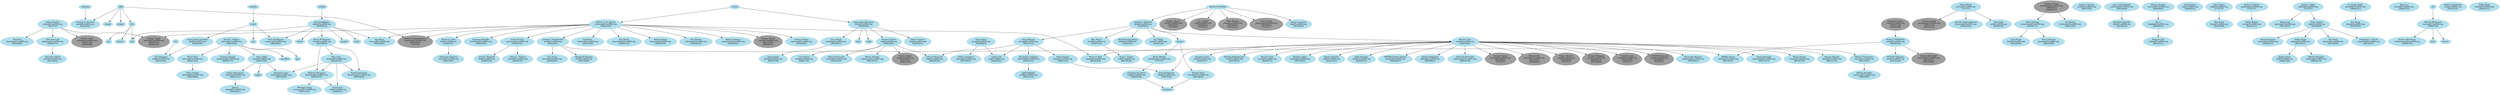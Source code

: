 # $FreeBSD$

# This file is meant to list all FreeBSD src committers and describe the
# mentor-mentee relationships between them.
# The graphical output can be generated from this file with the following
# command:
# $ dot -T png -o file.png committers-src.dot
#
# The dot binary is part of the graphics/graphviz port.

digraph src {

# Node definitions follow this example:
#
#   foo [label="Foo Bar\nfoo@FreeBSD.org\n????/??/??"]
#
# ????/??/?? is the date when the commit bit was obtained, usually the one you
# can find looking at CVS logs for the access (or avail) file under CVSROOT.
#
# For returned commit bits, the node definition will follow this example:
#
#   foo [label="Foo Bar\nfoo@FreeBSD.org\n????/??/??\n????/??/??"]
#
# The first date is the same as for an active committer, the second date is
# the date when the commit bit has been returned. Again, check CVS logs.

node [color=grey62, style=filled, bgcolor=black];

# Alumni go here.. Try to keep things sorted.

adrian [label="Adrian Chadd\nadrian@FreeBSD.org\n2000/07/03\n2006/05/30"]
alm [label="Andrew Moore\nalm@FreeBSD.org\n1993/06/12\n????/??/??"]
archie [label="Archie Cobbs\narchie@FreeBSD.org\n1998/11/06\n2006/06/09"]
asmodai [label="Jeroen Ruigrok\nasmodai@FreeBSD.org\n1999/12/16\n2001/11/16"]
cjc [label="Crist J. Clark\ncjc@FreeBSD.org\n2001/06/01\n2006/12/29"]
furuta [label="Atsushi Furuta\nfuruta@FreeBSD.org\n2000/06/21\n????/??/??"]
jtc [label="J.T. Conklin\njtc@FreeBSD.org\n1993/06/12\n????/??/??"]
keichii [label="Michael Wu\nkeichii@FreeBSD.org\n2001/03/07\n2006/04/28"]
mb [label="Maxim Bolotin\nmb@FreeBSD.org\n2000/04/06\n????/??/??"]
nate [label="Nate Willams\nnate@FreeBSD.org\n1993/06/12\n2003/12/15"]
non [label="Noriaki Mitsnaga\nnon@FreeBSD.org\n2000/06/19\n2007/03/06"]
rgrimes [label="Rod Grimes\nrgrimes@FreeBSD.org\n1993/06/12\n????/??/??"]
shafeeq [label="Shafeeq Sinnamohideen\nshafeeq@FreeBSD.org\n2000/06/19\n????/??/??"]
sheldonh [label="Sheldon Hearn\nsheldonh@FreeBSD.org\n1999/06/14\n2006/05/13"]
shin [label="Yoshinobu Inoue\nshin@FreeBSD.org\n1999/07/29\n2003/03/08"]
tmm [label="Thomas Moestl\ntmm@FreeBSD.org\n2001/03/07\n2006/07/12"]
toshi [label="Toshihiko Arai\ntoshi@FreeBSD.org\n2000/07/06\n????/??/??"]
tshiozak [label="Takuya SHIOZAKI\ntshiozak@FreeBSD.org\n2001/04/25\n2003/03/08"]
uch [label="UCHIYAMA Yasushi\nuch@FreeBSD.org\n2000/06/21\n????/??/??"]

node [color=lightblue2, style=filled, bgcolor=black];

# Current src committers go here. Try to keep things sorted.

ache [label="Andrey Chernov\nache@FreeBSD.org\n1993/10/31"]
akiyama [label="Shunsuke Akiyama\nakiyama@FreeBSD.org\n2000/06/19"]
ambrisko [label="Doug Ambrisko\nambrisko@FreeBSD.org\n2001/12/19"]
andre [label="Andre Oppermann\nandre@FreeBSD.org\n2003/11/12"]
anholt [label="Eric Anholt\nanholt@FreeBSD.org\n2002/04/22"]
antoine [label="Antoine Brodin\nantoine@FreeBSD.org\n2008/02/03"]
ariff [label="Ariff Abdullah\nariff@FreeBSD.org\n2005/11/14"]
benjsc [label="Benjamin Close\nbenjsc@FreeBSD.org\n2007/02/09"]
benno [label="Benno Rice\nbenno@FreeBSD.org\n2000/11/02"]
bmah [label="Bruce A. Mah\nbmah@FreeBSD.org\n2002/01/29"]
bmilekic [label="Bosko Milekic\nbmilekic@FreeBSD.org\n????/??/??"]
bms [label="Bruce M Simpson\nbms@FreeBSD.org\n2003/08/06"]
brian [label="Brian Somers\nbrian@FreeBSD.org\n1996/12/16"]
brooks [label="Brooks Davis\nbrooks@FreeBSD.org\n2001/06/21"]
brueffer [label="Christian Brueffer\nbrueffer@FreeBSD.org\n2006/02/28"]
bruno [label="Bruno Ducrot\nbruno@FreeBSD.org\n2005/07/18"]
bz [label="Bjoern A. Zeeb\nbz@FreeBSD.org\n2004/07/27"]
ceri [label="Ceri Davies\nceri@FreeBSD.org\n2006/11/07"]
cperciva [label="Colin Percival\ncperciva@FreeBSD.org\n2004/01/20"]
csjp [label="Christian S.J. Peron\ncsjp@FreeBSD.org\n2004/05/04"]
davidxu [label="David Xu\ndavidxu@FreeBSD.org\n2002/09/02"]
dds [label="Diomidis Spinellis\ndds@FreeBSD.org\n2003/06/20"]
delphij [label="Xin Li\ndelphij@FreeBSD.org\n2004/09/14"]
des [label="Dag-Erling Smorgrav\ndes@FreeBSD.org\n1998/04/03"]
dg [label="David Greenman\ndg@FreeBSD.org\n1993/06/14"]
dhartmei [label="Daniel Hartmeier\ndhartmei@FreeBSD.org\n2004/04/06"]
dmlb [label="Duncan Barclay\ndmlb@FreeBSD.org\n2001/12/14"]
dwmalone [label="David Malone\ndwmalone@FreeBSD.org\n2000/07/11"]
ed [label="Ed Schouten\ned@FreeBSD.org\n2008/05/22"]
edwin [label="Edwin Groothuis\nedwin@FreeBSD.org\n2007/06/25"]
eik [label="Oliver Eikemeier\neik@FreeBSD.org\n2004/05/20"]
emaste [label="Ed Maste\nemaste@FreeBSD.org\n2005/10/04"]
emax [label="Maksim Yevmenkin\nemax@FreeBSD.org\n2003/10/12"]
eri [label="Ermal Luci\neri@FreeBSD.org\n2008/06/11"]
fanf [label="Tony Finch\nfanf@FreeBSD.org\n2002/05/05"]
fjoe [label="Max Khon\nfjoe@FreeBSD.org\n2001/08/06"]
flz [label="Florent Thoumie\nflz@FreeBSD.org\n2006/03/30"]
gad [label="Garance A. Drosehn\ngad@FreeBSD.org\n2000/10/27"]
gallatin [label="Andrew Gallatin\ngallatin@FreeBSD.org\n????/??/??"]
gibbs [label="Justin T. Gibbs\ngibbs@FreeBSD.org\n????/??/??"]
glebius [label="Gleb Smirnoff\nglebius@FreeBSD.org\n2004/07/14"]
gnn [label="George V. Neville-Neil\ngnn@FreeBSD.org\n2004/10/11"]
grehan [label="Peter Grehan\ngrehan@FreeBSD.org\n2002/08/08"]
grog [label="Greg Lehey\ngrog@FreeBSD.org\n1998/08/30"]
gshapiro [label="Gregory Shapiro\ngshapiro@FreeBSD.org\n2000/07/12"]
iedowse [label="Ian Dowse\niedowse@FreeBSD.org\n2000/12/01"]
imp [label="Warner Losh\nimp@FreeBSD.org\n1996/09/20"]
ivoras [label="Ivan Voras\nivoras@FreeBSD.org\n2008/06/10"]
jake [label="Jake Burkholder\njake@FreeBSD.org\n2000/05/16"]
jayanth [label="Jayanth Vijayaraghavan\njayanth@FreeBSD.org\n2000/05/08"]
jinmei [label="JINMEI Tatuya\njinmei@FreeBSD.org\n2007/03/17"]
jdp [label="John Polstra\njdp@FreeBSD.org\n????/??/??"]
jkh [label="Jordan K. Hubbard\njkh@FreeBSD.org\n1993/06/12"]
jkim [label="Jung-uk Kim\njkim@FreeBSD.org\n2005/07/06"]
jkoshy [label="A. Joseph Koshy\njkoshy@FreeBSD.org\n1998/05/13"]
jls [label="Jordan Sissel\njls@FreeBSD.org\n2006/12/06"]
joe [label="Josef Karthauser\njoe@FreeBSD.org\n1999/10/22"]
joerg [label="Joerg Wunsch\njoerg@FreeBSD.org\n1993/11/14"]
jon [label="Jonathan Chen\njon@FreeBSD.org\n2000/10/17"]
julian [label="Julian Elischer\njulian@FreeBSD.org\n1993/??/??"]
kaiw [label="Kai Wang\nkaiw@FreeBSD.org\n2007/09/26"]
kensmith [label="Ken Smith\nkensmith@FreeBSD.org\n2004/01/23"]
kevlo [label="Kevin Lo\nkevlo@FreeBSD.org\n2006/07/23"]
kmacy [label="Kip Macy\nkmacy@FreeBSD.org\n2005/06/01"]
le [label="Lukas Ertl\nle@FreeBSD.org\n2004/02/02"]
linimon [label="Mark Linimon\nlinimon@FreeBSD.org\n2006/09/30"]
lulf [label="Ulf Lilleengen\nlulf@FreeBSD.org\n2007/10/24"]
marcel [label="Marcel Moolenaar\nmarcel@FreeBSD.org\n1999/07/03"]
marks [label="Mark Santcroos\nmarks@FreeBSD.org\n2004/03/18"]
markus [label="Markus Brueffer\nmarkus@FreeBSD.org\n2006/06/01"]
matteo [label="Matteo Riondato\nmatteo@FreeBSD.org\n2006/01/18"]
mav [label="Alexander Motin\nmav@FreeBSD.org\n2007/04/12"]
maxim [label="Maxim Konovalov\nmaxim@FreeBSD.org\n2002/02/07"]
mjacob [label="Matt Jacob\nmjacob@FreeBSD.org\n1997/08/13"]
mlaier [label="Max Laier\nmlaier@FreeBSD.org\n2004/02/10"]
mr [label="Michael Reifenberger\nmr@FreeBSD.org\n2001/09/30"]
murray [label="Murray Stokely\nmurray@FreeBSD.org\n2000/04/05"]
netchild [label="Alexander Leidinger\nnetchild@FreeBSD.org\n2005/03/31"]
njl [label="Nate Lawson\nnjl@FreeBSD.org\n2002/08/07"]
nwhitehorn [label="Nathan Whitehorn\nnwhitehorn@FreeBSD.org\n2008/07/03"]
obrien [label="David E. O'Brien\nobrien@FreeBSD.org\n1996/10/29"]
olli [label="Oliver Fromme\nolli@FreeBSD.org\n2008/02/14"]
onoe [label="Atsushi Onoe\nonoe@FreeBSD.org\n2000/07/21"]
peadar [label="Peter Edwards\npeadar@FreeBSD.org\n2004/03/08"]
peter [label="Peter Wemm\npeter@FreeBSD.org\n????/??/??"]
philip [label="Philip Paeps\nphilip@FreBSD.org\n2004/01/21"]
phk [label="Poul-Henning Kamp\nphk@FreeBSD.org\n1994/02/21"]
pjd [label="Pawel Jakub Dawidek\npjd@FreeBSD.org\n2004/02/02"]
ps [label="Paul Saab\nps@FreeBSD.org\n2000/02/23"]
qingli [label="Qing Li\nqingli@FreeBSD.org\n2005/04/13"]
rafan [label="Rong-En Fan\nrafan@FreeBSD.org\n2007/01/31"]
remko [label="Remko Lodder\nremko@FreeBSD.org\n2007/02/23"]
rik [label="Roman Kurakin\nrik@FreeBSD.org\n2003/12/18"]
rink [label="Rink Springer\nrink@FreeBSD.org\n2006/01/16"]
rpaulo [label="Rui Paulo\nrpaulo@FreeBSD.org\n2007/09/25"]
rrs [label="Randall R Stewart\nrrs@FreeBSD.org\n2007/02/08"]
rse [label="Ralf S. Engelschall\nrse@FreeBSD.org\n1997/07/31"]
ru [label="Ruslan Ermilov\nru@FreeBSD.org\n1999/05/27"]
rwatson [label="Robert N. M. Watson\nrwatson@FreeBSD.org\n1999/12/16"]
sam [label="Sam Leffler\nsam@FreeBSD.org\n2002/07/02"]
sanpei [label="MIHIRA Sanpei Yoshiro\nsanpei@FreeBSD.org\n2000/06/19"]
scf [label="Sean C. Farley\nscf@FreeBSD.org\n2007/06/24"]
schweikh [label="Jens Schweikhardt\nschweikh@FreeBSD.org\n2001/04/06"]
sepotvin [label="Stephane E. Potvin\nsepotvin@FreeBSD.org\n2007/02/15"]
shiba [label="Takeshi Shibagaki\nshiba@FreeBSD.org\n2000/06/19"]
simon [label="Simon L. Nielsen\nsimon@FreeBSD.org\n2006/03/07"]
sobomax [label="Maxim Sobolev\nsobomax@FreeBSD.org\n2001/07/25"]
suz [label="SUZUKI Shinsuke\nsuz@FreeBSD.org\n2002/03/26"]
syrinx [label="Shteryana Shopova\nsyrinx@FreeBSD.org\n2006/10/07"]
takawata [label="Takanori Watanabe\ntakawata@FreeBSD.org\n2000/07/06"]
thompsa [label="Andrew Thompson\nthompsa@FreeBSD.org\n2005/05/25"]
ticso [label="Bernd Walter\nticso@FreeBSD.org\n2002/01/31"]
trhodes [label="Tom Rhodes\ntrhodes@FreeBSD.org\n2002/05/28"]
ume [label="Hajimu UMEMOTO\nume@FreeBSD.org\n2000/02/26"]
weongyo [label="Weongyo Jeong\nweongyo@FreeBSD.org\n2007/12/21"]
wes [label="Wes Peters\nwes@FreeBSD.org\n1998/11/25"]
wilko [label="Wilko Bulte\nwilko@FreeBSD.org\n2000/01/13"]
wsalamon [label="Wayne Salamon\nwsalamon@FreeBSD.org\n2005/06/25"]
yar [label="Yar Tikhiy\nyar@FreeBSD.org\n2001/03/25"]
yongari [label="Pyun YongHyeon\nyongari@FreeBSD.org\n2004/08/01"]

# Pseudo target representing rev 1.1 of commit.allow
day1 [label="Birth of FreeBSD"]

# Here are the mentor/mentee relationships.
# Group together all the mentees for a particular mentor.
# Keep the list sorted by mentor login.

day1 -> jtc
day1 -> jkh
day1 -> nate
day1 -> rgrimes
day1 -> alm
day1 -> dg

andre -> qingli

anholt -> jkim

benno -> grehan

billf -> dougb
billf -> gad
billf -> jedgar
billf -> jhb
billf -> shafeeq

bmilekic -> csjp

bms -> dhartmei
bms -> mlaier
bms -> thompsa

brian -> joe

brooks -> bushman

bz -> syrinx

cperciva -> flz
cperciva -> simon

csjp -> bushman

delphij -> rafan

des -> anholt
des -> hmp
des -> mike
des -> olli
des -> ru

dwmalone -> fanf
dwmalone -> peadar

eivind -> des
eivind -> rwatson

emax -> markus

gallatin -> ticso

gibbs -> mjacob
gibbs -> njl

glebius -> mav

gnn -> jinmei
gnn -> rrs
gnn -> ivoras

grog -> edwin
grog -> le

imp -> akiyama
imp -> ambrisko
imp -> bmah
imp -> bruno
imp -> dmlb
imp -> emax
imp -> furuta
imp -> joe
imp -> jon
imp -> keichii
imp -> mb
imp -> mr
imp -> non
imp -> onoe
imp -> remko
imp -> rik
imp -> rink
imp -> sanpei
imp -> shiba
imp -> takawata
imp -> toshi
imp -> uch

jake -> bms
jake -> gordon
jake -> harti
jake -> jeff
jake -> kmacy
jake -> robert
jake -> yongari

jdp -> fjoe

jhb -> arr
jhb -> jeff
jhb -> kbyanc

jkh -> imp
jkh -> jlemon
jkh -> joerg
jkh -> phk
jkh -> wes
jkh -> yar

jkoshy -> kaiw

jlemon -> bmilekic
jlemon -> brooks

joerg -> brian
joerg -> eik
joerg -> le
joerg -> netchild

julian -> glebius
julian -> davidxu
julian -> archie
julian -> adrian

kib -> lulf

marcel -> arun
marcel -> marius
marcel -> nwhitehorn

mdodd -> jake

mlaier -> benjsc
mlaier -> dhartmei
mlaier -> thompsa
mlaier -> eri

msmith -> scottl

murray -> delphij

netchild -> ariff

njl -> marks
njl -> philip
njl -> rpaulo
njl -> sepotvin

obrien -> benno
obrien -> groudier
obrien -> gshapiro
obrien -> kan
obrien -> sam

peter -> asmodai
peter -> jayanth
peter -> ps

philip -> jls
philip -> matteo

pjd -> lulf

ru -> ceri
ru -> cjc
ru -> eik
ru -> maxim
ru -> sobomax

rwatson -> adrian
rwatson -> antoine
rwatson -> bmah
rwatson -> brueffer
rwatson -> bz
rwatson -> cperciva
rwatson -> emaste
rwatson -> gnn
rwatson -> kensmith
rwatson -> kmacy
rwatson -> linimon
rwatson -> shafeeq
rwatson -> tmm
rwatson -> trhodes
rwatson -> wsalamon

sam -> andre
sam -> benjsc
sam -> sephe

schweikh -> dds

scottl -> pjd
scottl -> sah
scottl -> yongari

sheldonh -> dwmalone
sheldonh -> iedowse

shin -> ume

sos -> marcel

thompsa -> weongyo
thompsa -> eri

ume -> jinmei
ume -> suz
ume -> tshiozak

wes -> scf

wollman -> gad

}
